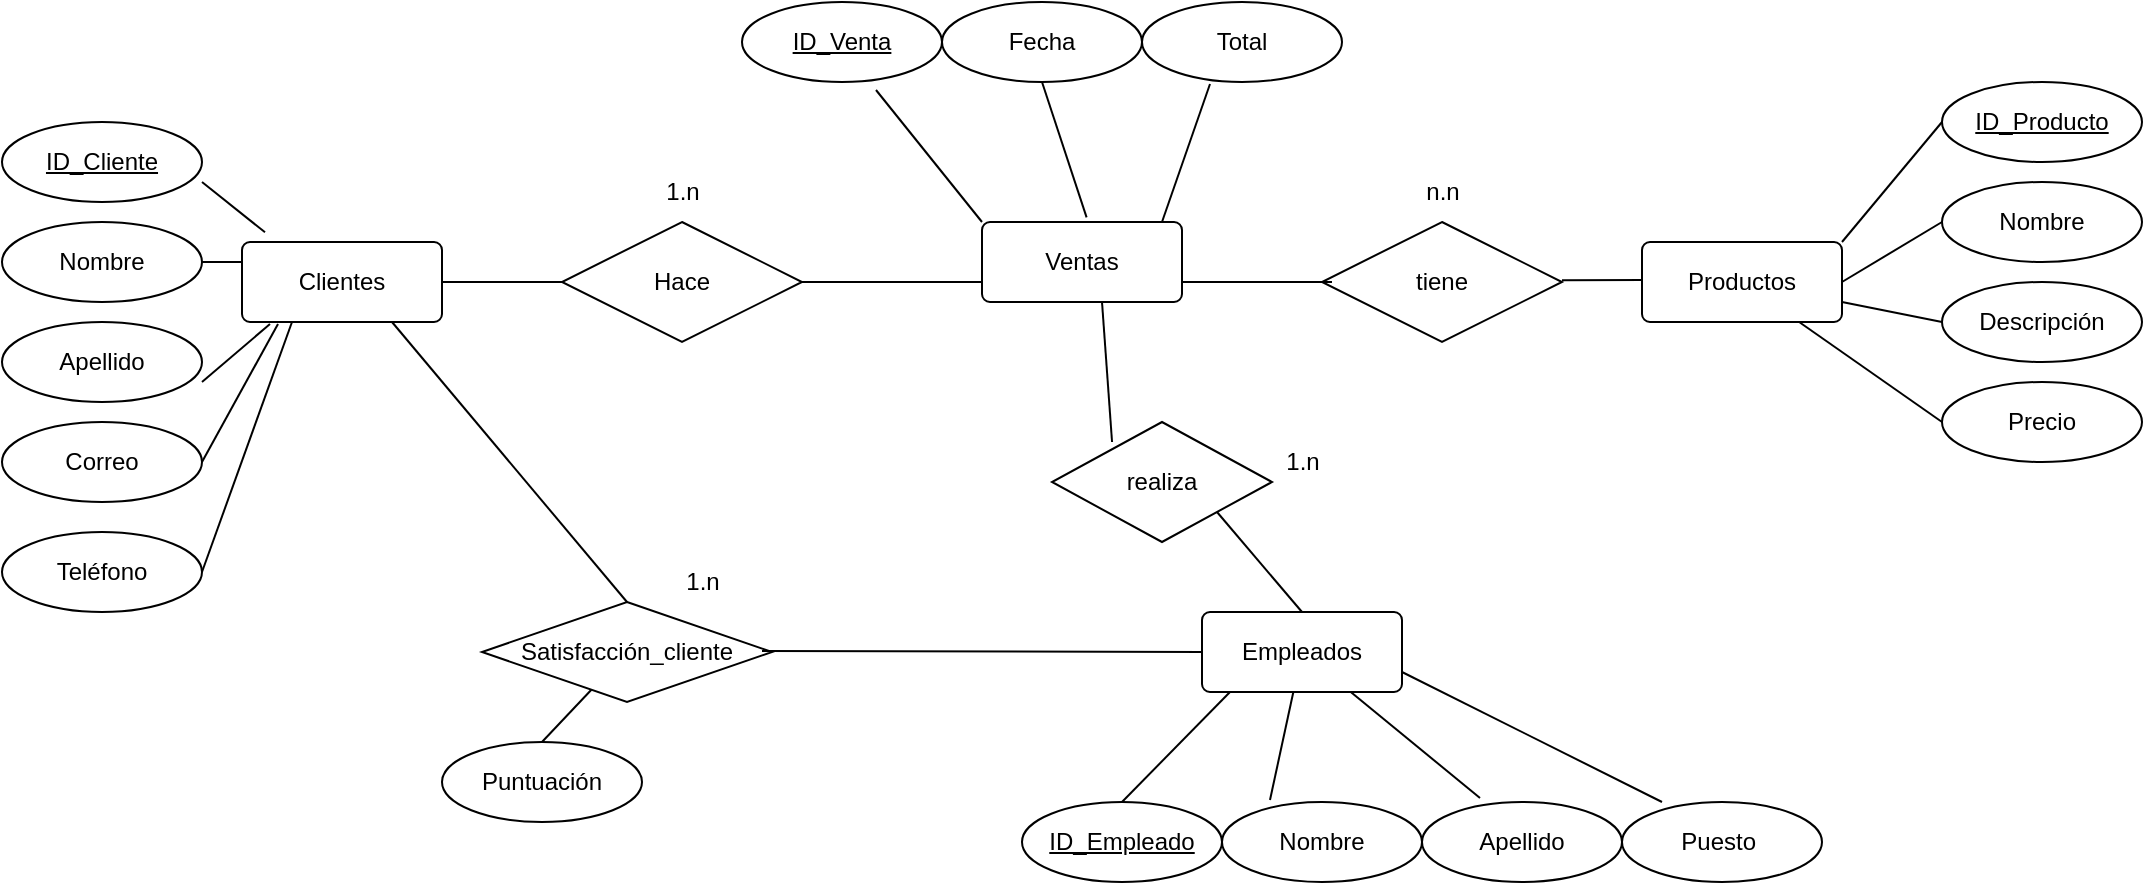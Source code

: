 <mxfile version="24.4.8" type="device">
  <diagram name="Página-1" id="MmKR7E6q1aVWslVU8O-m">
    <mxGraphModel dx="1231" dy="779" grid="1" gridSize="10" guides="1" tooltips="1" connect="1" arrows="1" fold="1" page="1" pageScale="1" pageWidth="1390" pageHeight="980" math="0" shadow="0">
      <root>
        <mxCell id="0" />
        <mxCell id="1" parent="0" />
        <mxCell id="VzrdgYR_R3UlmtkM9mJL-1" value="Ventas" style="rounded=1;arcSize=10;whiteSpace=wrap;html=1;align=center;" parent="1" vertex="1">
          <mxGeometry x="600" y="170" width="100" height="40" as="geometry" />
        </mxCell>
        <mxCell id="VzrdgYR_R3UlmtkM9mJL-2" value="Clientes" style="rounded=1;arcSize=10;whiteSpace=wrap;html=1;align=center;" parent="1" vertex="1">
          <mxGeometry x="230" y="180" width="100" height="40" as="geometry" />
        </mxCell>
        <mxCell id="VzrdgYR_R3UlmtkM9mJL-3" value="Productos" style="rounded=1;arcSize=10;whiteSpace=wrap;html=1;align=center;" parent="1" vertex="1">
          <mxGeometry x="930" y="180" width="100" height="40" as="geometry" />
        </mxCell>
        <mxCell id="VzrdgYR_R3UlmtkM9mJL-5" value="Empleados" style="rounded=1;arcSize=10;whiteSpace=wrap;html=1;align=center;" parent="1" vertex="1">
          <mxGeometry x="710" y="365" width="100" height="40" as="geometry" />
        </mxCell>
        <mxCell id="VzrdgYR_R3UlmtkM9mJL-9" value="tiene" style="shape=rhombus;perimeter=rhombusPerimeter;whiteSpace=wrap;html=1;align=center;" parent="1" vertex="1">
          <mxGeometry x="770" y="170" width="120" height="60" as="geometry" />
        </mxCell>
        <mxCell id="VzrdgYR_R3UlmtkM9mJL-10" value="Hace" style="shape=rhombus;perimeter=rhombusPerimeter;whiteSpace=wrap;html=1;align=center;" parent="1" vertex="1">
          <mxGeometry x="390" y="170" width="120" height="60" as="geometry" />
        </mxCell>
        <mxCell id="VzrdgYR_R3UlmtkM9mJL-25" value="n.n" style="text;html=1;align=center;verticalAlign=middle;resizable=0;points=[];autosize=1;strokeColor=none;fillColor=none;" parent="1" vertex="1">
          <mxGeometry x="810" y="140" width="40" height="30" as="geometry" />
        </mxCell>
        <mxCell id="VzrdgYR_R3UlmtkM9mJL-31" value="1.n" style="text;html=1;align=center;verticalAlign=middle;resizable=0;points=[];autosize=1;strokeColor=none;fillColor=none;" parent="1" vertex="1">
          <mxGeometry x="740" y="275" width="40" height="30" as="geometry" />
        </mxCell>
        <mxCell id="VzrdgYR_R3UlmtkM9mJL-37" value="1.n" style="text;html=1;align=center;verticalAlign=middle;resizable=0;points=[];autosize=1;strokeColor=none;fillColor=none;" parent="1" vertex="1">
          <mxGeometry x="430" y="140" width="40" height="30" as="geometry" />
        </mxCell>
        <mxCell id="VzrdgYR_R3UlmtkM9mJL-55" value="realiza" style="shape=rhombus;perimeter=rhombusPerimeter;whiteSpace=wrap;html=1;align=center;" parent="1" vertex="1">
          <mxGeometry x="635" y="270" width="110" height="60" as="geometry" />
        </mxCell>
        <mxCell id="VzrdgYR_R3UlmtkM9mJL-59" value="ID_Cliente" style="ellipse;whiteSpace=wrap;html=1;align=center;fontStyle=4" parent="1" vertex="1">
          <mxGeometry x="110" y="120" width="100" height="40" as="geometry" />
        </mxCell>
        <mxCell id="VzrdgYR_R3UlmtkM9mJL-60" value="Nombre" style="ellipse;whiteSpace=wrap;html=1;align=center;" parent="1" vertex="1">
          <mxGeometry x="110" y="170" width="100" height="40" as="geometry" />
        </mxCell>
        <mxCell id="VzrdgYR_R3UlmtkM9mJL-61" value="Apellido" style="ellipse;whiteSpace=wrap;html=1;align=center;" parent="1" vertex="1">
          <mxGeometry x="110" y="220" width="100" height="40" as="geometry" />
        </mxCell>
        <mxCell id="VzrdgYR_R3UlmtkM9mJL-62" value="Correo" style="ellipse;whiteSpace=wrap;html=1;align=center;" parent="1" vertex="1">
          <mxGeometry x="110" y="270" width="100" height="40" as="geometry" />
        </mxCell>
        <mxCell id="VzrdgYR_R3UlmtkM9mJL-64" value="Puntuación" style="ellipse;whiteSpace=wrap;html=1;align=center;" parent="1" vertex="1">
          <mxGeometry x="330" y="430" width="100" height="40" as="geometry" />
        </mxCell>
        <mxCell id="VzrdgYR_R3UlmtkM9mJL-65" value="ID_Venta" style="ellipse;whiteSpace=wrap;html=1;align=center;fontStyle=4" parent="1" vertex="1">
          <mxGeometry x="480" y="60" width="100" height="40" as="geometry" />
        </mxCell>
        <mxCell id="VzrdgYR_R3UlmtkM9mJL-66" value="Fecha" style="ellipse;whiteSpace=wrap;html=1;align=center;" parent="1" vertex="1">
          <mxGeometry x="580" y="60" width="100" height="40" as="geometry" />
        </mxCell>
        <mxCell id="VzrdgYR_R3UlmtkM9mJL-69" value="ID_Producto" style="ellipse;whiteSpace=wrap;html=1;align=center;fontStyle=4" parent="1" vertex="1">
          <mxGeometry x="1080" y="100" width="100" height="40" as="geometry" />
        </mxCell>
        <mxCell id="VzrdgYR_R3UlmtkM9mJL-70" value="Nombre" style="ellipse;whiteSpace=wrap;html=1;align=center;" parent="1" vertex="1">
          <mxGeometry x="1080" y="150" width="100" height="40" as="geometry" />
        </mxCell>
        <mxCell id="VzrdgYR_R3UlmtkM9mJL-71" value="Descripción" style="ellipse;whiteSpace=wrap;html=1;align=center;" parent="1" vertex="1">
          <mxGeometry x="1080" y="200" width="100" height="40" as="geometry" />
        </mxCell>
        <mxCell id="VzrdgYR_R3UlmtkM9mJL-72" value="Precio" style="ellipse;whiteSpace=wrap;html=1;align=center;" parent="1" vertex="1">
          <mxGeometry x="1080" y="250" width="100" height="40" as="geometry" />
        </mxCell>
        <mxCell id="VzrdgYR_R3UlmtkM9mJL-79" value="Nombre" style="ellipse;whiteSpace=wrap;html=1;align=center;" parent="1" vertex="1">
          <mxGeometry x="720" y="460" width="100" height="40" as="geometry" />
        </mxCell>
        <mxCell id="VzrdgYR_R3UlmtkM9mJL-80" value="Apellido" style="ellipse;whiteSpace=wrap;html=1;align=center;" parent="1" vertex="1">
          <mxGeometry x="820" y="460" width="100" height="40" as="geometry" />
        </mxCell>
        <mxCell id="VzrdgYR_R3UlmtkM9mJL-81" value="Puesto&amp;nbsp;" style="ellipse;whiteSpace=wrap;html=1;align=center;" parent="1" vertex="1">
          <mxGeometry x="920" y="460" width="100" height="40" as="geometry" />
        </mxCell>
        <mxCell id="VzrdgYR_R3UlmtkM9mJL-84" value="" style="endArrow=none;html=1;rounded=0;entryX=0.18;entryY=1.025;entryDx=0;entryDy=0;entryPerimeter=0;exitX=1;exitY=0.5;exitDx=0;exitDy=0;" parent="1" target="VzrdgYR_R3UlmtkM9mJL-2" edge="1" source="VzrdgYR_R3UlmtkM9mJL-62">
          <mxGeometry width="50" height="50" relative="1" as="geometry">
            <mxPoint x="210" y="300" as="sourcePoint" />
            <mxPoint x="260" y="250" as="targetPoint" />
          </mxGeometry>
        </mxCell>
        <mxCell id="VzrdgYR_R3UlmtkM9mJL-85" value="" style="endArrow=none;html=1;rounded=0;entryX=0.14;entryY=1.025;entryDx=0;entryDy=0;entryPerimeter=0;" parent="1" target="VzrdgYR_R3UlmtkM9mJL-2" edge="1">
          <mxGeometry width="50" height="50" relative="1" as="geometry">
            <mxPoint x="210" y="250" as="sourcePoint" />
            <mxPoint x="260" y="200" as="targetPoint" />
          </mxGeometry>
        </mxCell>
        <mxCell id="VzrdgYR_R3UlmtkM9mJL-86" value="" style="endArrow=none;html=1;rounded=0;" parent="1" edge="1">
          <mxGeometry width="50" height="50" relative="1" as="geometry">
            <mxPoint x="210" y="190" as="sourcePoint" />
            <mxPoint x="230" y="190" as="targetPoint" />
          </mxGeometry>
        </mxCell>
        <mxCell id="VzrdgYR_R3UlmtkM9mJL-87" value="" style="endArrow=none;html=1;rounded=0;entryX=0.115;entryY=-0.121;entryDx=0;entryDy=0;entryPerimeter=0;" parent="1" target="VzrdgYR_R3UlmtkM9mJL-2" edge="1">
          <mxGeometry width="50" height="50" relative="1" as="geometry">
            <mxPoint x="210" y="150" as="sourcePoint" />
            <mxPoint x="260" y="100" as="targetPoint" />
          </mxGeometry>
        </mxCell>
        <mxCell id="VzrdgYR_R3UlmtkM9mJL-90" value="" style="endArrow=none;html=1;rounded=0;entryX=0.34;entryY=1.025;entryDx=0;entryDy=0;exitX=0.9;exitY=0;exitDx=0;exitDy=0;entryPerimeter=0;exitPerimeter=0;" parent="1" source="VzrdgYR_R3UlmtkM9mJL-1" target="LHrGl90DR_18odaKH2Ic-17" edge="1">
          <mxGeometry width="50" height="50" relative="1" as="geometry">
            <mxPoint x="695" y="175" as="sourcePoint" />
            <mxPoint x="685" y="105" as="targetPoint" />
          </mxGeometry>
        </mxCell>
        <mxCell id="VzrdgYR_R3UlmtkM9mJL-91" value="" style="endArrow=none;html=1;rounded=0;exitX=0.323;exitY=-0.058;exitDx=0;exitDy=0;exitPerimeter=0;entryX=0.5;entryY=1;entryDx=0;entryDy=0;" parent="1" edge="1" target="VzrdgYR_R3UlmtkM9mJL-66">
          <mxGeometry width="50" height="50" relative="1" as="geometry">
            <mxPoint x="652.3" y="167.68" as="sourcePoint" />
            <mxPoint x="570" y="100" as="targetPoint" />
          </mxGeometry>
        </mxCell>
        <mxCell id="VzrdgYR_R3UlmtkM9mJL-92" value="" style="endArrow=none;html=1;rounded=0;exitX=0;exitY=0;exitDx=0;exitDy=0;entryX=0.67;entryY=1.1;entryDx=0;entryDy=0;entryPerimeter=0;" parent="1" source="VzrdgYR_R3UlmtkM9mJL-1" edge="1" target="VzrdgYR_R3UlmtkM9mJL-65">
          <mxGeometry width="50" height="50" relative="1" as="geometry">
            <mxPoint x="415" y="150" as="sourcePoint" />
            <mxPoint x="465" y="100" as="targetPoint" />
          </mxGeometry>
        </mxCell>
        <mxCell id="VzrdgYR_R3UlmtkM9mJL-95" value="" style="endArrow=none;html=1;rounded=0;exitX=0.5;exitY=0;exitDx=0;exitDy=0;" parent="1" target="LHrGl90DR_18odaKH2Ic-2" edge="1" source="VzrdgYR_R3UlmtkM9mJL-64">
          <mxGeometry width="50" height="50" relative="1" as="geometry">
            <mxPoint x="385" y="470" as="sourcePoint" />
            <mxPoint x="464" y="479.32" as="targetPoint" />
          </mxGeometry>
        </mxCell>
        <mxCell id="VzrdgYR_R3UlmtkM9mJL-98" value="" style="endArrow=none;html=1;rounded=0;exitX=0.24;exitY=-0.025;exitDx=0;exitDy=0;exitPerimeter=0;" parent="1" target="VzrdgYR_R3UlmtkM9mJL-5" edge="1" source="VzrdgYR_R3UlmtkM9mJL-79">
          <mxGeometry width="50" height="50" relative="1" as="geometry">
            <mxPoint x="810" y="450" as="sourcePoint" />
            <mxPoint x="965" y="450" as="targetPoint" />
          </mxGeometry>
        </mxCell>
        <mxCell id="VzrdgYR_R3UlmtkM9mJL-99" value="" style="endArrow=none;html=1;rounded=0;exitX=0.29;exitY=-0.05;exitDx=0;exitDy=0;exitPerimeter=0;" parent="1" target="VzrdgYR_R3UlmtkM9mJL-5" edge="1" source="VzrdgYR_R3UlmtkM9mJL-80">
          <mxGeometry width="50" height="50" relative="1" as="geometry">
            <mxPoint x="880" y="450" as="sourcePoint" />
            <mxPoint x="1060" y="450" as="targetPoint" />
          </mxGeometry>
        </mxCell>
        <mxCell id="VzrdgYR_R3UlmtkM9mJL-101" value="" style="endArrow=none;html=1;rounded=0;entryX=1;entryY=0.75;entryDx=0;entryDy=0;exitX=0.2;exitY=0;exitDx=0;exitDy=0;exitPerimeter=0;" parent="1" target="VzrdgYR_R3UlmtkM9mJL-5" edge="1" source="VzrdgYR_R3UlmtkM9mJL-81">
          <mxGeometry width="50" height="50" relative="1" as="geometry">
            <mxPoint x="930" y="430" as="sourcePoint" />
            <mxPoint x="1170" y="450" as="targetPoint" />
          </mxGeometry>
        </mxCell>
        <mxCell id="VzrdgYR_R3UlmtkM9mJL-102" value="" style="endArrow=none;html=1;rounded=0;exitX=1;exitY=0;exitDx=0;exitDy=0;" parent="1" source="VzrdgYR_R3UlmtkM9mJL-3" edge="1">
          <mxGeometry width="50" height="50" relative="1" as="geometry">
            <mxPoint x="1030" y="170" as="sourcePoint" />
            <mxPoint x="1080" y="120" as="targetPoint" />
          </mxGeometry>
        </mxCell>
        <mxCell id="VzrdgYR_R3UlmtkM9mJL-103" value="" style="endArrow=none;html=1;rounded=0;exitX=1;exitY=0.5;exitDx=0;exitDy=0;" parent="1" source="VzrdgYR_R3UlmtkM9mJL-3" edge="1">
          <mxGeometry width="50" height="50" relative="1" as="geometry">
            <mxPoint x="1030" y="220" as="sourcePoint" />
            <mxPoint x="1080" y="170" as="targetPoint" />
          </mxGeometry>
        </mxCell>
        <mxCell id="VzrdgYR_R3UlmtkM9mJL-104" value="" style="endArrow=none;html=1;rounded=0;" parent="1" edge="1">
          <mxGeometry width="50" height="50" relative="1" as="geometry">
            <mxPoint x="1030" y="210" as="sourcePoint" />
            <mxPoint x="1080" y="220" as="targetPoint" />
          </mxGeometry>
        </mxCell>
        <mxCell id="VzrdgYR_R3UlmtkM9mJL-105" value="" style="endArrow=none;html=1;rounded=0;" parent="1" source="VzrdgYR_R3UlmtkM9mJL-3" edge="1">
          <mxGeometry width="50" height="50" relative="1" as="geometry">
            <mxPoint x="1030" y="320" as="sourcePoint" />
            <mxPoint x="1080" y="270" as="targetPoint" />
          </mxGeometry>
        </mxCell>
        <mxCell id="VzrdgYR_R3UlmtkM9mJL-112" value="" style="endArrow=none;html=1;rounded=0;exitX=1;exitY=0.5;exitDx=0;exitDy=0;" parent="1" source="VzrdgYR_R3UlmtkM9mJL-2" edge="1">
          <mxGeometry relative="1" as="geometry">
            <mxPoint x="340" y="200" as="sourcePoint" />
            <mxPoint x="390" y="200" as="targetPoint" />
          </mxGeometry>
        </mxCell>
        <mxCell id="VzrdgYR_R3UlmtkM9mJL-113" value="" style="endArrow=none;html=1;rounded=0;" parent="1" edge="1">
          <mxGeometry relative="1" as="geometry">
            <mxPoint x="510" y="200" as="sourcePoint" />
            <mxPoint x="600" y="200" as="targetPoint" />
          </mxGeometry>
        </mxCell>
        <mxCell id="VzrdgYR_R3UlmtkM9mJL-114" value="" style="endArrow=none;html=1;rounded=0;" parent="1" edge="1">
          <mxGeometry relative="1" as="geometry">
            <mxPoint x="700" y="200" as="sourcePoint" />
            <mxPoint x="775" y="200" as="targetPoint" />
          </mxGeometry>
        </mxCell>
        <mxCell id="VzrdgYR_R3UlmtkM9mJL-117" value="" style="endArrow=none;html=1;rounded=0;" parent="1" edge="1">
          <mxGeometry relative="1" as="geometry">
            <mxPoint x="890" y="199.17" as="sourcePoint" />
            <mxPoint x="930" y="199" as="targetPoint" />
          </mxGeometry>
        </mxCell>
        <mxCell id="VzrdgYR_R3UlmtkM9mJL-119" value="" style="endArrow=none;html=1;rounded=0;entryX=0.273;entryY=0.167;entryDx=0;entryDy=0;entryPerimeter=0;" parent="1" target="VzrdgYR_R3UlmtkM9mJL-55" edge="1">
          <mxGeometry relative="1" as="geometry">
            <mxPoint x="660" y="210" as="sourcePoint" />
            <mxPoint x="820" y="210" as="targetPoint" />
          </mxGeometry>
        </mxCell>
        <mxCell id="LHrGl90DR_18odaKH2Ic-2" value="Satisfacción_cliente" style="shape=rhombus;perimeter=rhombusPerimeter;whiteSpace=wrap;html=1;align=center;" vertex="1" parent="1">
          <mxGeometry x="350" y="360" width="145" height="50" as="geometry" />
        </mxCell>
        <mxCell id="LHrGl90DR_18odaKH2Ic-3" value="" style="endArrow=none;html=1;rounded=0;entryX=0.75;entryY=1;entryDx=0;entryDy=0;exitX=0.5;exitY=0;exitDx=0;exitDy=0;" edge="1" parent="1" source="LHrGl90DR_18odaKH2Ic-2" target="VzrdgYR_R3UlmtkM9mJL-2">
          <mxGeometry width="50" height="50" relative="1" as="geometry">
            <mxPoint x="330" y="340" as="sourcePoint" />
            <mxPoint x="380" y="290" as="targetPoint" />
          </mxGeometry>
        </mxCell>
        <mxCell id="LHrGl90DR_18odaKH2Ic-7" value="1.n" style="text;html=1;align=center;verticalAlign=middle;resizable=0;points=[];autosize=1;strokeColor=none;fillColor=none;" vertex="1" parent="1">
          <mxGeometry x="440" y="335" width="40" height="30" as="geometry" />
        </mxCell>
        <mxCell id="LHrGl90DR_18odaKH2Ic-8" value="Teléfono" style="ellipse;whiteSpace=wrap;html=1;align=center;" vertex="1" parent="1">
          <mxGeometry x="110" y="325" width="100" height="40" as="geometry" />
        </mxCell>
        <mxCell id="LHrGl90DR_18odaKH2Ic-10" value="" style="endArrow=none;html=1;rounded=0;exitX=0.25;exitY=1;exitDx=0;exitDy=0;" edge="1" parent="1" source="VzrdgYR_R3UlmtkM9mJL-2">
          <mxGeometry relative="1" as="geometry">
            <mxPoint x="240" y="250" as="sourcePoint" />
            <mxPoint x="210" y="345" as="targetPoint" />
          </mxGeometry>
        </mxCell>
        <mxCell id="LHrGl90DR_18odaKH2Ic-14" value="" style="endArrow=none;html=1;rounded=0;entryX=0;entryY=0.5;entryDx=0;entryDy=0;" edge="1" parent="1" target="VzrdgYR_R3UlmtkM9mJL-5">
          <mxGeometry relative="1" as="geometry">
            <mxPoint x="490" y="384.5" as="sourcePoint" />
            <mxPoint x="700" y="385" as="targetPoint" />
          </mxGeometry>
        </mxCell>
        <mxCell id="LHrGl90DR_18odaKH2Ic-15" value="" style="endArrow=none;html=1;rounded=0;entryX=0.5;entryY=0;entryDx=0;entryDy=0;exitX=1;exitY=1;exitDx=0;exitDy=0;" edge="1" parent="1" source="VzrdgYR_R3UlmtkM9mJL-55" target="VzrdgYR_R3UlmtkM9mJL-5">
          <mxGeometry relative="1" as="geometry">
            <mxPoint x="610" y="300" as="sourcePoint" />
            <mxPoint x="770" y="300" as="targetPoint" />
          </mxGeometry>
        </mxCell>
        <mxCell id="LHrGl90DR_18odaKH2Ic-16" value="" style="endArrow=none;html=1;rounded=0;entryX=0.14;entryY=1;entryDx=0;entryDy=0;entryPerimeter=0;exitX=0.5;exitY=0;exitDx=0;exitDy=0;" edge="1" parent="1" source="VzrdgYR_R3UlmtkM9mJL-78" target="VzrdgYR_R3UlmtkM9mJL-5">
          <mxGeometry width="50" height="50" relative="1" as="geometry">
            <mxPoint x="762.36" y="450" as="sourcePoint" />
            <mxPoint x="709.999" y="437.889" as="targetPoint" />
          </mxGeometry>
        </mxCell>
        <mxCell id="VzrdgYR_R3UlmtkM9mJL-78" value="ID_Empleado" style="ellipse;whiteSpace=wrap;html=1;align=center;fontStyle=4" parent="1" vertex="1">
          <mxGeometry x="620" y="460" width="100" height="40" as="geometry" />
        </mxCell>
        <mxCell id="LHrGl90DR_18odaKH2Ic-17" value="Total" style="ellipse;whiteSpace=wrap;html=1;align=center;" vertex="1" parent="1">
          <mxGeometry x="680" y="60" width="100" height="40" as="geometry" />
        </mxCell>
      </root>
    </mxGraphModel>
  </diagram>
</mxfile>
